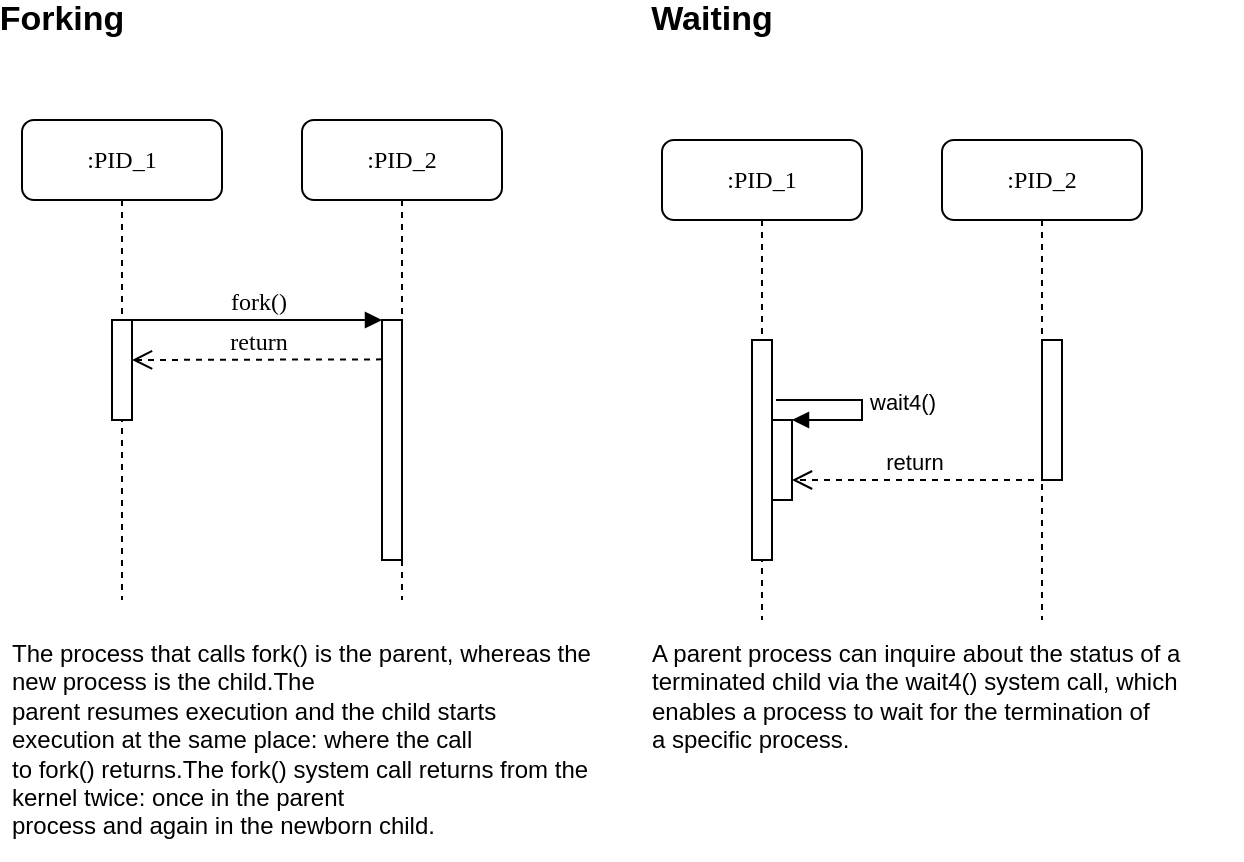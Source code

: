 <mxfile pages="1" version="11.2.6" type="device"><diagram name="Page-1" id="13e1069c-82ec-6db2-03f1-153e76fe0fe0"><mxGraphModel dx="1408" dy="794" grid="1" gridSize="10" guides="1" tooltips="1" connect="1" arrows="1" fold="1" page="1" pageScale="1" pageWidth="1100" pageHeight="850" background="#ffffff" math="0" shadow="0"><root><mxCell id="0"/><mxCell id="1" parent="0"/><mxCell id="7baba1c4bc27f4b0-2" value=":PID_2" style="shape=umlLifeline;perimeter=lifelinePerimeter;whiteSpace=wrap;html=1;container=1;collapsible=0;recursiveResize=0;outlineConnect=0;rounded=1;shadow=0;comic=0;labelBackgroundColor=none;strokeColor=#000000;strokeWidth=1;fillColor=#FFFFFF;fontFamily=Verdana;fontSize=12;fontColor=#000000;align=center;" parent="1" vertex="1"><mxGeometry x="170" y="80" width="100" height="240" as="geometry"/></mxCell><mxCell id="7baba1c4bc27f4b0-10" value="" style="html=1;points=[];perimeter=orthogonalPerimeter;rounded=0;shadow=0;comic=0;labelBackgroundColor=none;strokeColor=#000000;strokeWidth=1;fillColor=#FFFFFF;fontFamily=Verdana;fontSize=12;fontColor=#000000;align=center;" parent="7baba1c4bc27f4b0-2" vertex="1"><mxGeometry x="40" y="100" width="10" height="120" as="geometry"/></mxCell><mxCell id="7baba1c4bc27f4b0-8" value=":PID_1" style="shape=umlLifeline;perimeter=lifelinePerimeter;whiteSpace=wrap;html=1;container=1;collapsible=0;recursiveResize=0;outlineConnect=0;rounded=1;shadow=0;comic=0;labelBackgroundColor=none;strokeColor=#000000;strokeWidth=1;fillColor=#FFFFFF;fontFamily=Verdana;fontSize=12;fontColor=#000000;align=center;" parent="1" vertex="1"><mxGeometry x="30" y="80" width="100" height="240" as="geometry"/></mxCell><mxCell id="7baba1c4bc27f4b0-9" value="" style="html=1;points=[];perimeter=orthogonalPerimeter;rounded=0;shadow=0;comic=0;labelBackgroundColor=none;strokeColor=#000000;strokeWidth=1;fillColor=#FFFFFF;fontFamily=Verdana;fontSize=12;fontColor=#000000;align=center;" parent="7baba1c4bc27f4b0-8" vertex="1"><mxGeometry x="45" y="100" width="10" height="50" as="geometry"/></mxCell><mxCell id="7baba1c4bc27f4b0-30" value="return" style="html=1;verticalAlign=bottom;endArrow=open;dashed=1;endSize=8;labelBackgroundColor=none;fontFamily=Verdana;fontSize=12;edgeStyle=elbowEdgeStyle;elbow=vertical;exitX=0;exitY=0.164;exitDx=0;exitDy=0;exitPerimeter=0;" parent="1" source="7baba1c4bc27f4b0-10" target="7baba1c4bc27f4b0-9" edge="1"><mxGeometry relative="1" as="geometry"><mxPoint x="730" y="626" as="targetPoint"/><Array as="points"><mxPoint x="140" y="200"/><mxPoint x="130" y="210"/><mxPoint x="218" y="190"/></Array><mxPoint x="180" y="210" as="sourcePoint"/></mxGeometry></mxCell><mxCell id="7baba1c4bc27f4b0-11" value="fork()" style="html=1;verticalAlign=bottom;endArrow=block;entryX=0;entryY=0;labelBackgroundColor=none;fontFamily=Verdana;fontSize=12;edgeStyle=elbowEdgeStyle;elbow=vertical;" parent="1" source="7baba1c4bc27f4b0-9" target="7baba1c4bc27f4b0-10" edge="1"><mxGeometry relative="1" as="geometry"><mxPoint x="150" y="190" as="sourcePoint"/></mxGeometry></mxCell><mxCell id="348eZipalw31mk8uHNKi-1" value="&lt;b&gt;&lt;font style=&quot;font-size: 17px&quot;&gt;Forking&lt;/font&gt;&lt;/b&gt;" style="text;html=1;strokeColor=none;fillColor=none;align=center;verticalAlign=middle;whiteSpace=wrap;rounded=0;" vertex="1" parent="1"><mxGeometry x="30" y="20" width="40" height="20" as="geometry"/></mxCell><mxCell id="348eZipalw31mk8uHNKi-3" value="The process that calls fork() is the parent, whereas the new process is the child.The&lt;br&gt;parent resumes execution and the child starts execution at the same place: where the call&lt;br&gt;to fork() returns.The fork() system call returns from the kernel twice: once in the parent&lt;br&gt;process and again in the newborn child." style="text;html=1;strokeColor=none;fillColor=none;spacing=5;spacingTop=-20;whiteSpace=wrap;overflow=hidden;rounded=0;" vertex="1" parent="1"><mxGeometry x="20" y="350" width="300" height="100" as="geometry"/></mxCell><mxCell id="348eZipalw31mk8uHNKi-9" value=":PID_2" style="shape=umlLifeline;perimeter=lifelinePerimeter;whiteSpace=wrap;html=1;container=1;collapsible=0;recursiveResize=0;outlineConnect=0;rounded=1;shadow=0;comic=0;labelBackgroundColor=none;strokeColor=#000000;strokeWidth=1;fillColor=#FFFFFF;fontFamily=Verdana;fontSize=12;fontColor=#000000;align=center;" vertex="1" parent="1"><mxGeometry x="490" y="90" width="100" height="240" as="geometry"/></mxCell><mxCell id="348eZipalw31mk8uHNKi-10" value="" style="html=1;points=[];perimeter=orthogonalPerimeter;rounded=0;shadow=0;comic=0;labelBackgroundColor=none;strokeColor=#000000;strokeWidth=1;fillColor=#FFFFFF;fontFamily=Verdana;fontSize=12;fontColor=#000000;align=center;" vertex="1" parent="348eZipalw31mk8uHNKi-9"><mxGeometry x="50" y="100" width="10" height="70" as="geometry"/></mxCell><mxCell id="348eZipalw31mk8uHNKi-11" value=":PID_1" style="shape=umlLifeline;perimeter=lifelinePerimeter;whiteSpace=wrap;html=1;container=1;collapsible=0;recursiveResize=0;outlineConnect=0;rounded=1;shadow=0;comic=0;labelBackgroundColor=none;strokeColor=#000000;strokeWidth=1;fillColor=#FFFFFF;fontFamily=Verdana;fontSize=12;fontColor=#000000;align=center;" vertex="1" parent="1"><mxGeometry x="350" y="90" width="100" height="240" as="geometry"/></mxCell><mxCell id="348eZipalw31mk8uHNKi-12" value="" style="html=1;points=[];perimeter=orthogonalPerimeter;rounded=0;shadow=0;comic=0;labelBackgroundColor=none;strokeColor=#000000;strokeWidth=1;fillColor=#FFFFFF;fontFamily=Verdana;fontSize=12;fontColor=#000000;align=center;" vertex="1" parent="348eZipalw31mk8uHNKi-11"><mxGeometry x="45" y="100" width="10" height="110" as="geometry"/></mxCell><mxCell id="348eZipalw31mk8uHNKi-17" value="" style="html=1;points=[];perimeter=orthogonalPerimeter;" vertex="1" parent="348eZipalw31mk8uHNKi-11"><mxGeometry x="55" y="140" width="10" height="40" as="geometry"/></mxCell><mxCell id="348eZipalw31mk8uHNKi-18" value="wait4()" style="edgeStyle=orthogonalEdgeStyle;html=1;align=left;spacingLeft=2;endArrow=block;rounded=0;entryX=1;entryY=0;" edge="1" target="348eZipalw31mk8uHNKi-17" parent="348eZipalw31mk8uHNKi-11"><mxGeometry relative="1" as="geometry"><mxPoint x="57" y="130" as="sourcePoint"/><Array as="points"><mxPoint x="100" y="130"/><mxPoint x="100" y="140"/></Array></mxGeometry></mxCell><mxCell id="348eZipalw31mk8uHNKi-15" value="&lt;font style=&quot;font-size: 17px&quot;&gt;&lt;b&gt;&lt;font style=&quot;font-size: 17px&quot;&gt;Waiting&lt;/font&gt;&lt;/b&gt;&lt;/font&gt;" style="text;html=1;strokeColor=none;fillColor=none;align=center;verticalAlign=middle;whiteSpace=wrap;rounded=0;" vertex="1" parent="1"><mxGeometry x="355" y="20" width="40" height="20" as="geometry"/></mxCell><mxCell id="348eZipalw31mk8uHNKi-16" value="A parent process can inquire about the status of a terminated child via the wait4() system call, which enables a process to wait for the termination of&lt;br&gt;a specific process." style="text;html=1;strokeColor=none;fillColor=none;spacing=5;spacingTop=-20;whiteSpace=wrap;overflow=hidden;rounded=0;" vertex="1" parent="1"><mxGeometry x="340" y="350" width="300" height="100" as="geometry"/></mxCell><mxCell id="348eZipalw31mk8uHNKi-19" value="return" style="html=1;verticalAlign=bottom;endArrow=open;dashed=1;endSize=8;" edge="1" parent="1" target="348eZipalw31mk8uHNKi-17"><mxGeometry relative="1" as="geometry"><mxPoint x="536" y="260" as="sourcePoint"/><mxPoint x="460" y="260" as="targetPoint"/><Array as="points"><mxPoint x="490" y="260"/></Array></mxGeometry></mxCell></root></mxGraphModel></diagram></mxfile>
